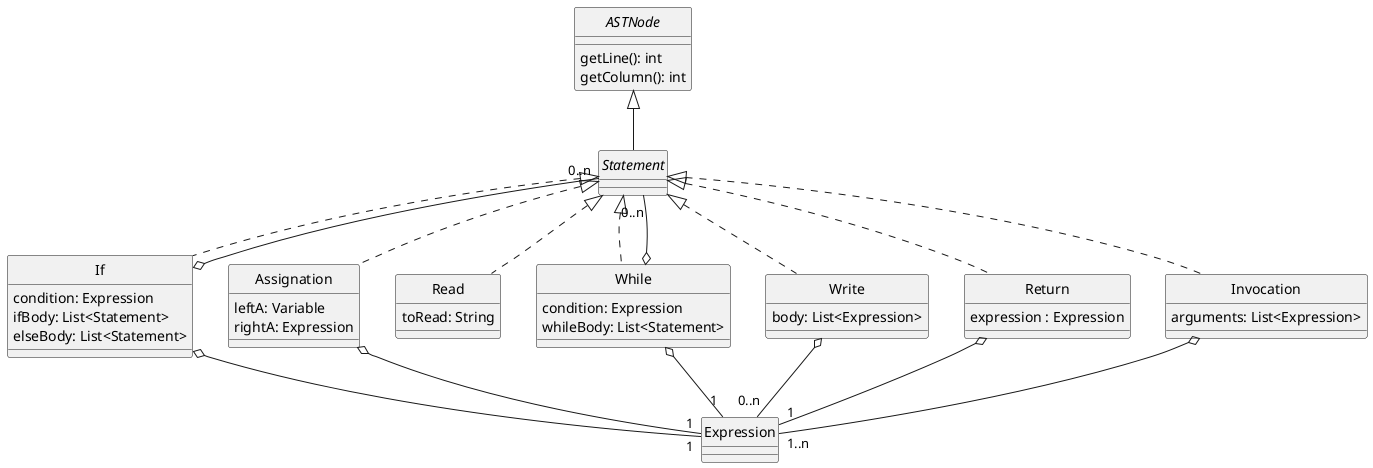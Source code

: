 @startuml Statements
skinparam style strictuml
skinparam monochrome true


interface ASTNode {
    getLine(): int
    getColumn(): int
}

interface Statement

class If {
    condition: Expression
    ifBody: List<Statement>
    elseBody: List<Statement>
}
class Assignation {
    leftA: Variable
    rightA: Expression

}
class Read{
toRead: String
}
class While {
    condition: Expression
    whileBody: List<Statement>
}
class Write {
    body: List<Expression>
}
class Return {
expression : Expression
}
class Invocation{
    arguments: List<Expression>
}



ASTNode <|-- Statement
Statement <|.. If
Statement <|.. Invocation
Statement <|.. Write
Statement <|.. While
Statement <|.. Return
Statement <|.. Assignation
Statement <|.. Read

If o-- "1" Expression
Assignation o-- "1" Expression
If o-- "0..n" Statement
While o-- "1" Expression
While o-- "0..n" Statement
Write o-- "0..n" Expression
Invocation o-- "1..n" Expression
Return o-- "1" Expression


@enduml
